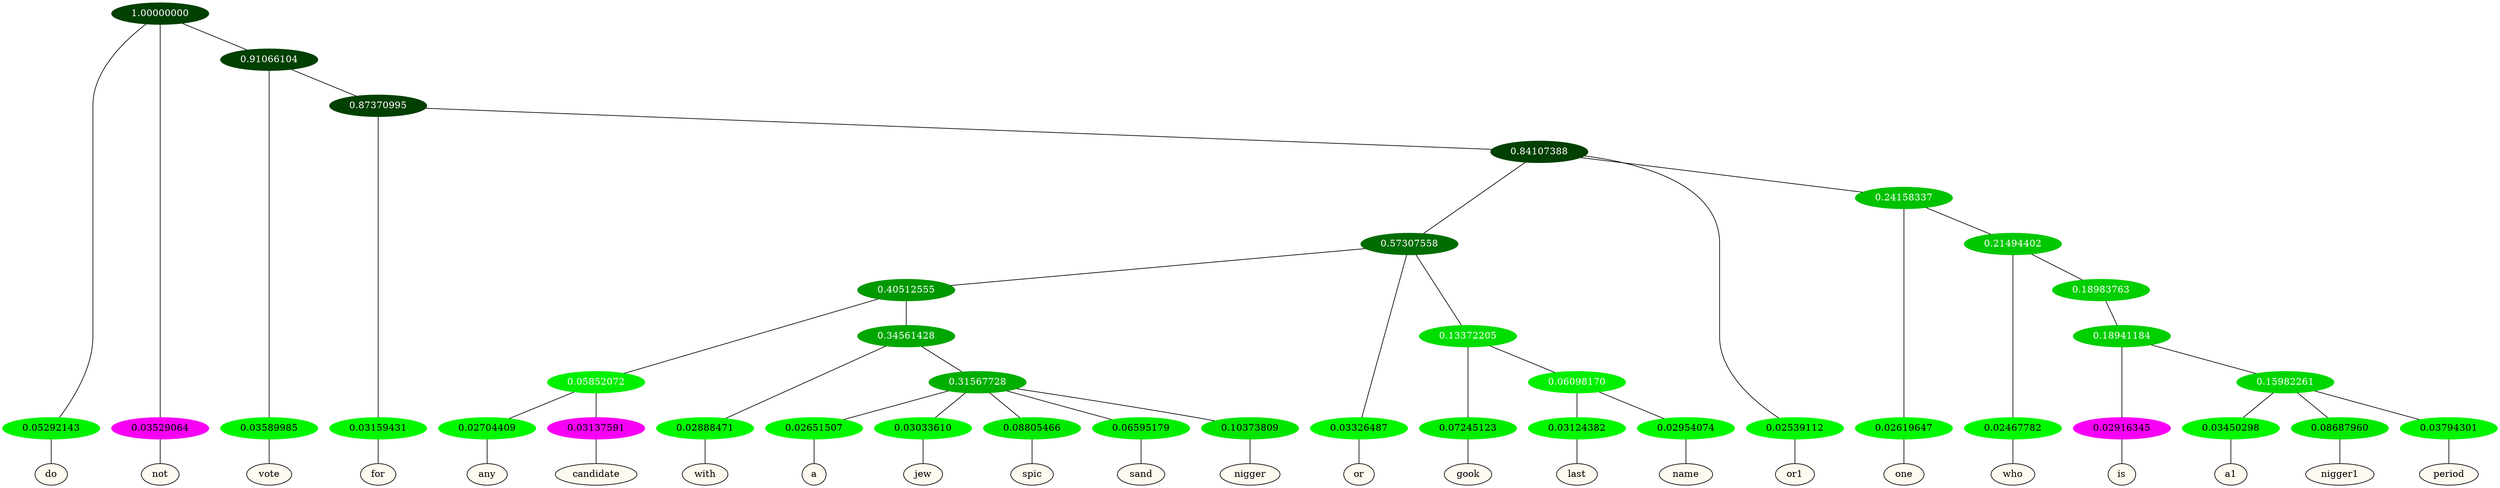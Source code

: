 graph {
	node [format=png height=0.15 nodesep=0.001 ordering=out overlap=prism overlap_scaling=0.01 ranksep=0.001 ratio=0.2 style=filled width=0.15]
	{
		rank=same
		a_w_1 [label=do color=black fillcolor=floralwhite style="filled,solid"]
		a_w_2 [label=not color=black fillcolor=floralwhite style="filled,solid"]
		a_w_4 [label=vote color=black fillcolor=floralwhite style="filled,solid"]
		a_w_6 [label=for color=black fillcolor=floralwhite style="filled,solid"]
		a_w_22 [label=any color=black fillcolor=floralwhite style="filled,solid"]
		a_w_23 [label=candidate color=black fillcolor=floralwhite style="filled,solid"]
		a_w_24 [label=with color=black fillcolor=floralwhite style="filled,solid"]
		a_w_29 [label=a color=black fillcolor=floralwhite style="filled,solid"]
		a_w_30 [label=jew color=black fillcolor=floralwhite style="filled,solid"]
		a_w_31 [label=spic color=black fillcolor=floralwhite style="filled,solid"]
		a_w_32 [label=sand color=black fillcolor=floralwhite style="filled,solid"]
		a_w_33 [label=nigger color=black fillcolor=floralwhite style="filled,solid"]
		a_w_12 [label=or color=black fillcolor=floralwhite style="filled,solid"]
		a_w_18 [label=gook color=black fillcolor=floralwhite style="filled,solid"]
		a_w_26 [label=last color=black fillcolor=floralwhite style="filled,solid"]
		a_w_27 [label=name color=black fillcolor=floralwhite style="filled,solid"]
		a_w_9 [label=or1 color=black fillcolor=floralwhite style="filled,solid"]
		a_w_14 [label=one color=black fillcolor=floralwhite style="filled,solid"]
		a_w_20 [label=who color=black fillcolor=floralwhite style="filled,solid"]
		a_w_34 [label=is color=black fillcolor=floralwhite style="filled,solid"]
		a_w_36 [label=a1 color=black fillcolor=floralwhite style="filled,solid"]
		a_w_37 [label=nigger1 color=black fillcolor=floralwhite style="filled,solid"]
		a_w_38 [label=period color=black fillcolor=floralwhite style="filled,solid"]
	}
	a_n_1 -- a_w_1
	a_n_2 -- a_w_2
	a_n_4 -- a_w_4
	a_n_6 -- a_w_6
	a_n_22 -- a_w_22
	a_n_23 -- a_w_23
	a_n_24 -- a_w_24
	a_n_29 -- a_w_29
	a_n_30 -- a_w_30
	a_n_31 -- a_w_31
	a_n_32 -- a_w_32
	a_n_33 -- a_w_33
	a_n_12 -- a_w_12
	a_n_18 -- a_w_18
	a_n_26 -- a_w_26
	a_n_27 -- a_w_27
	a_n_9 -- a_w_9
	a_n_14 -- a_w_14
	a_n_20 -- a_w_20
	a_n_34 -- a_w_34
	a_n_36 -- a_w_36
	a_n_37 -- a_w_37
	a_n_38 -- a_w_38
	{
		rank=same
		a_n_1 [label=0.05292143 color="0.334 1.000 0.947" fontcolor=black]
		a_n_2 [label=0.03529064 color="0.835 1.000 0.965" fontcolor=black]
		a_n_4 [label=0.03589985 color="0.334 1.000 0.964" fontcolor=black]
		a_n_6 [label=0.03159431 color="0.334 1.000 0.968" fontcolor=black]
		a_n_22 [label=0.02704409 color="0.334 1.000 0.973" fontcolor=black]
		a_n_23 [label=0.03137591 color="0.835 1.000 0.969" fontcolor=black]
		a_n_24 [label=0.02888471 color="0.334 1.000 0.971" fontcolor=black]
		a_n_29 [label=0.02651507 color="0.334 1.000 0.973" fontcolor=black]
		a_n_30 [label=0.03033610 color="0.334 1.000 0.970" fontcolor=black]
		a_n_31 [label=0.08805466 color="0.334 1.000 0.912" fontcolor=black]
		a_n_32 [label=0.06595179 color="0.334 1.000 0.934" fontcolor=black]
		a_n_33 [label=0.10373809 color="0.334 1.000 0.896" fontcolor=black]
		a_n_12 [label=0.03326487 color="0.334 1.000 0.967" fontcolor=black]
		a_n_18 [label=0.07245123 color="0.334 1.000 0.928" fontcolor=black]
		a_n_26 [label=0.03124382 color="0.334 1.000 0.969" fontcolor=black]
		a_n_27 [label=0.02954074 color="0.334 1.000 0.970" fontcolor=black]
		a_n_9 [label=0.02539112 color="0.334 1.000 0.975" fontcolor=black]
		a_n_14 [label=0.02619647 color="0.334 1.000 0.974" fontcolor=black]
		a_n_20 [label=0.02467782 color="0.334 1.000 0.975" fontcolor=black]
		a_n_34 [label=0.02916345 color="0.835 1.000 0.971" fontcolor=black]
		a_n_36 [label=0.03450298 color="0.334 1.000 0.965" fontcolor=black]
		a_n_37 [label=0.08687960 color="0.334 1.000 0.913" fontcolor=black]
		a_n_38 [label=0.03794301 color="0.334 1.000 0.962" fontcolor=black]
	}
	a_n_0 [label=1.00000000 color="0.334 1.000 0.250" fontcolor=grey99]
	a_n_0 -- a_n_1
	a_n_0 -- a_n_2
	a_n_3 [label=0.91066104 color="0.334 1.000 0.250" fontcolor=grey99]
	a_n_0 -- a_n_3
	a_n_3 -- a_n_4
	a_n_5 [label=0.87370995 color="0.334 1.000 0.250" fontcolor=grey99]
	a_n_3 -- a_n_5
	a_n_5 -- a_n_6
	a_n_7 [label=0.84107388 color="0.334 1.000 0.250" fontcolor=grey99]
	a_n_5 -- a_n_7
	a_n_8 [label=0.57307558 color="0.334 1.000 0.427" fontcolor=grey99]
	a_n_7 -- a_n_8
	a_n_7 -- a_n_9
	a_n_10 [label=0.24158337 color="0.334 1.000 0.758" fontcolor=grey99]
	a_n_7 -- a_n_10
	a_n_11 [label=0.40512555 color="0.334 1.000 0.595" fontcolor=grey99]
	a_n_8 -- a_n_11
	a_n_8 -- a_n_12
	a_n_13 [label=0.13372205 color="0.334 1.000 0.866" fontcolor=grey99]
	a_n_8 -- a_n_13
	a_n_10 -- a_n_14
	a_n_15 [label=0.21494402 color="0.334 1.000 0.785" fontcolor=grey99]
	a_n_10 -- a_n_15
	a_n_16 [label=0.05852072 color="0.334 1.000 0.941" fontcolor=grey99]
	a_n_11 -- a_n_16
	a_n_17 [label=0.34561428 color="0.334 1.000 0.654" fontcolor=grey99]
	a_n_11 -- a_n_17
	a_n_13 -- a_n_18
	a_n_19 [label=0.06098170 color="0.334 1.000 0.939" fontcolor=grey99]
	a_n_13 -- a_n_19
	a_n_15 -- a_n_20
	a_n_21 [label=0.18983763 color="0.334 1.000 0.810" fontcolor=grey99]
	a_n_15 -- a_n_21
	a_n_16 -- a_n_22
	a_n_16 -- a_n_23
	a_n_17 -- a_n_24
	a_n_25 [label=0.31567728 color="0.334 1.000 0.684" fontcolor=grey99]
	a_n_17 -- a_n_25
	a_n_19 -- a_n_26
	a_n_19 -- a_n_27
	a_n_28 [label=0.18941184 color="0.334 1.000 0.811" fontcolor=grey99]
	a_n_21 -- a_n_28
	a_n_25 -- a_n_29
	a_n_25 -- a_n_30
	a_n_25 -- a_n_31
	a_n_25 -- a_n_32
	a_n_25 -- a_n_33
	a_n_28 -- a_n_34
	a_n_35 [label=0.15982261 color="0.334 1.000 0.840" fontcolor=grey99]
	a_n_28 -- a_n_35
	a_n_35 -- a_n_36
	a_n_35 -- a_n_37
	a_n_35 -- a_n_38
}
